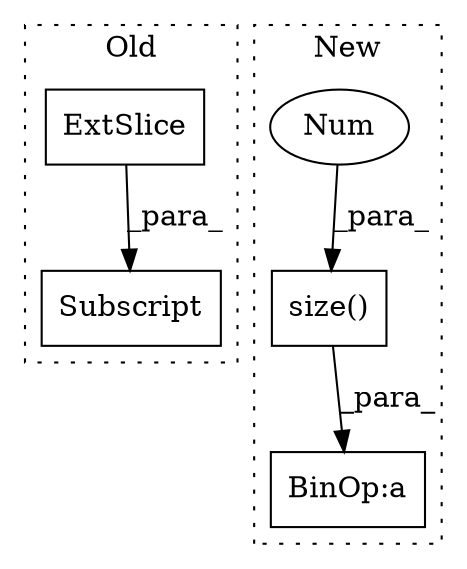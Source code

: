 digraph G {
subgraph cluster0 {
1 [label="ExtSlice" a="85" s="663" l="4" shape="box"];
4 [label="Subscript" a="63" s="663,0" l="38,0" shape="box"];
label = "Old";
style="dotted";
}
subgraph cluster1 {
2 [label="size()" a="75" s="1590,1598" l="7,1" shape="box"];
3 [label="Num" a="76" s="1597" l="1" shape="ellipse"];
5 [label="BinOp:a" a="82" s="1544" l="34" shape="box"];
label = "New";
style="dotted";
}
1 -> 4 [label="_para_"];
2 -> 5 [label="_para_"];
3 -> 2 [label="_para_"];
}